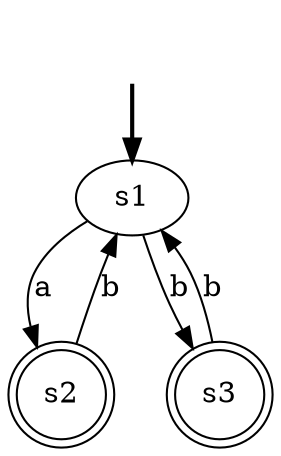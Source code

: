 digraph {
	fake [style=invisible]
	s1 [root=true]
	s2 [shape=doublecircle]
	s3 [shape=doublecircle]
	fake -> s1 [style=bold]
	s1 -> s3 [label=b]
	s1 -> s2 [label=a]
	s2 -> s1 [label=b]
	s3 -> s1 [label=b]
}
